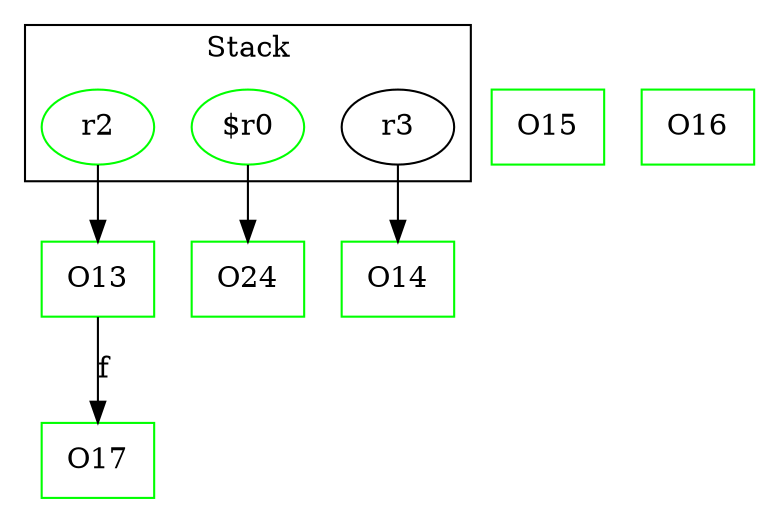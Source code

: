 digraph sample {
  rankDir="LR";
  subgraph cluster_0 {
    label="Stack"
    "r2"; "$r0"; "r3"; 
  }
  "r2" -> { O13 };
  "$r0" -> { O24 };
  "r3" -> { O14 };
  O13[shape=box];
  O24[shape=box];
  O15[shape=box];
  O14[shape=box];
  O17[shape=box];
  O16[shape=box];
  O13 -> O17[label="f", weight="0.2"]
  O13[color="green"];
  O24[color="green"];
  "r2"[color="green"];
  O15[color="green"];
  "$r0"[color="green"];
  O14[color="green"];
  O17[color="green"];
  O16[color="green"];
}

